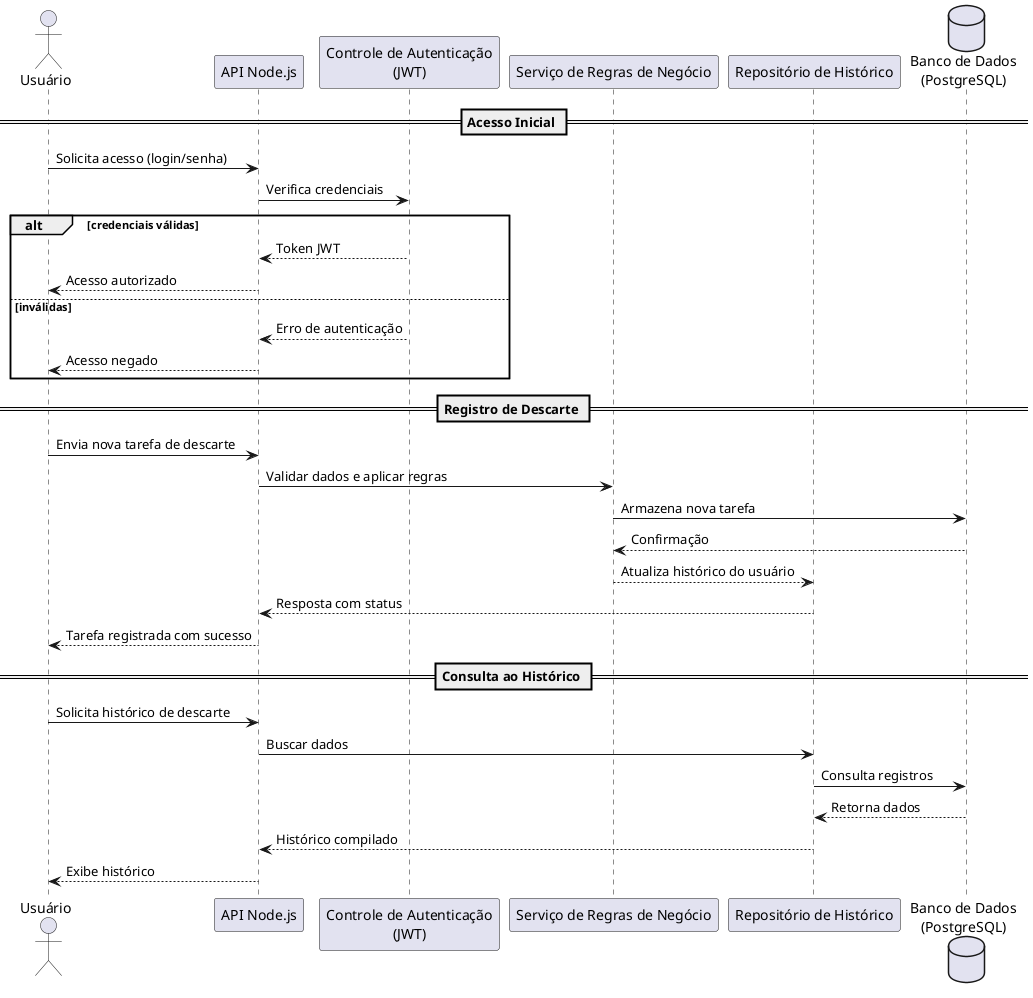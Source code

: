 @startuml
actor "Usuário" as Usuario
participant "API Node.js" as API
participant "Controle de Autenticação\n(JWT)" as Auth
participant "Serviço de Regras de Negócio" as Servico
participant "Repositório de Histórico" as Historico
database "Banco de Dados\n(PostgreSQL)" as DB

== Acesso Inicial ==
Usuario -> API : Solicita acesso (login/senha)
API -> Auth : Verifica credenciais
alt credenciais válidas
Auth --> API : Token JWT
API --> Usuario : Acesso autorizado
else inválidas
Auth --> API : Erro de autenticação
API --> Usuario : Acesso negado
end

== Registro de Descarte ==
Usuario -> API : Envia nova tarefa de descarte
API -> Servico : Validar dados e aplicar regras
Servico -> DB : Armazena nova tarefa
DB --> Servico : Confirmação
Servico --> Historico : Atualiza histórico do usuário
Historico --> API : Resposta com status
API --> Usuario : Tarefa registrada com sucesso

== Consulta ao Histórico ==
Usuario -> API : Solicita histórico de descarte
API -> Historico : Buscar dados
Historico -> DB : Consulta registros
DB --> Historico : Retorna dados
Historico --> API : Histórico compilado
API --> Usuario : Exibe histórico
@enduml